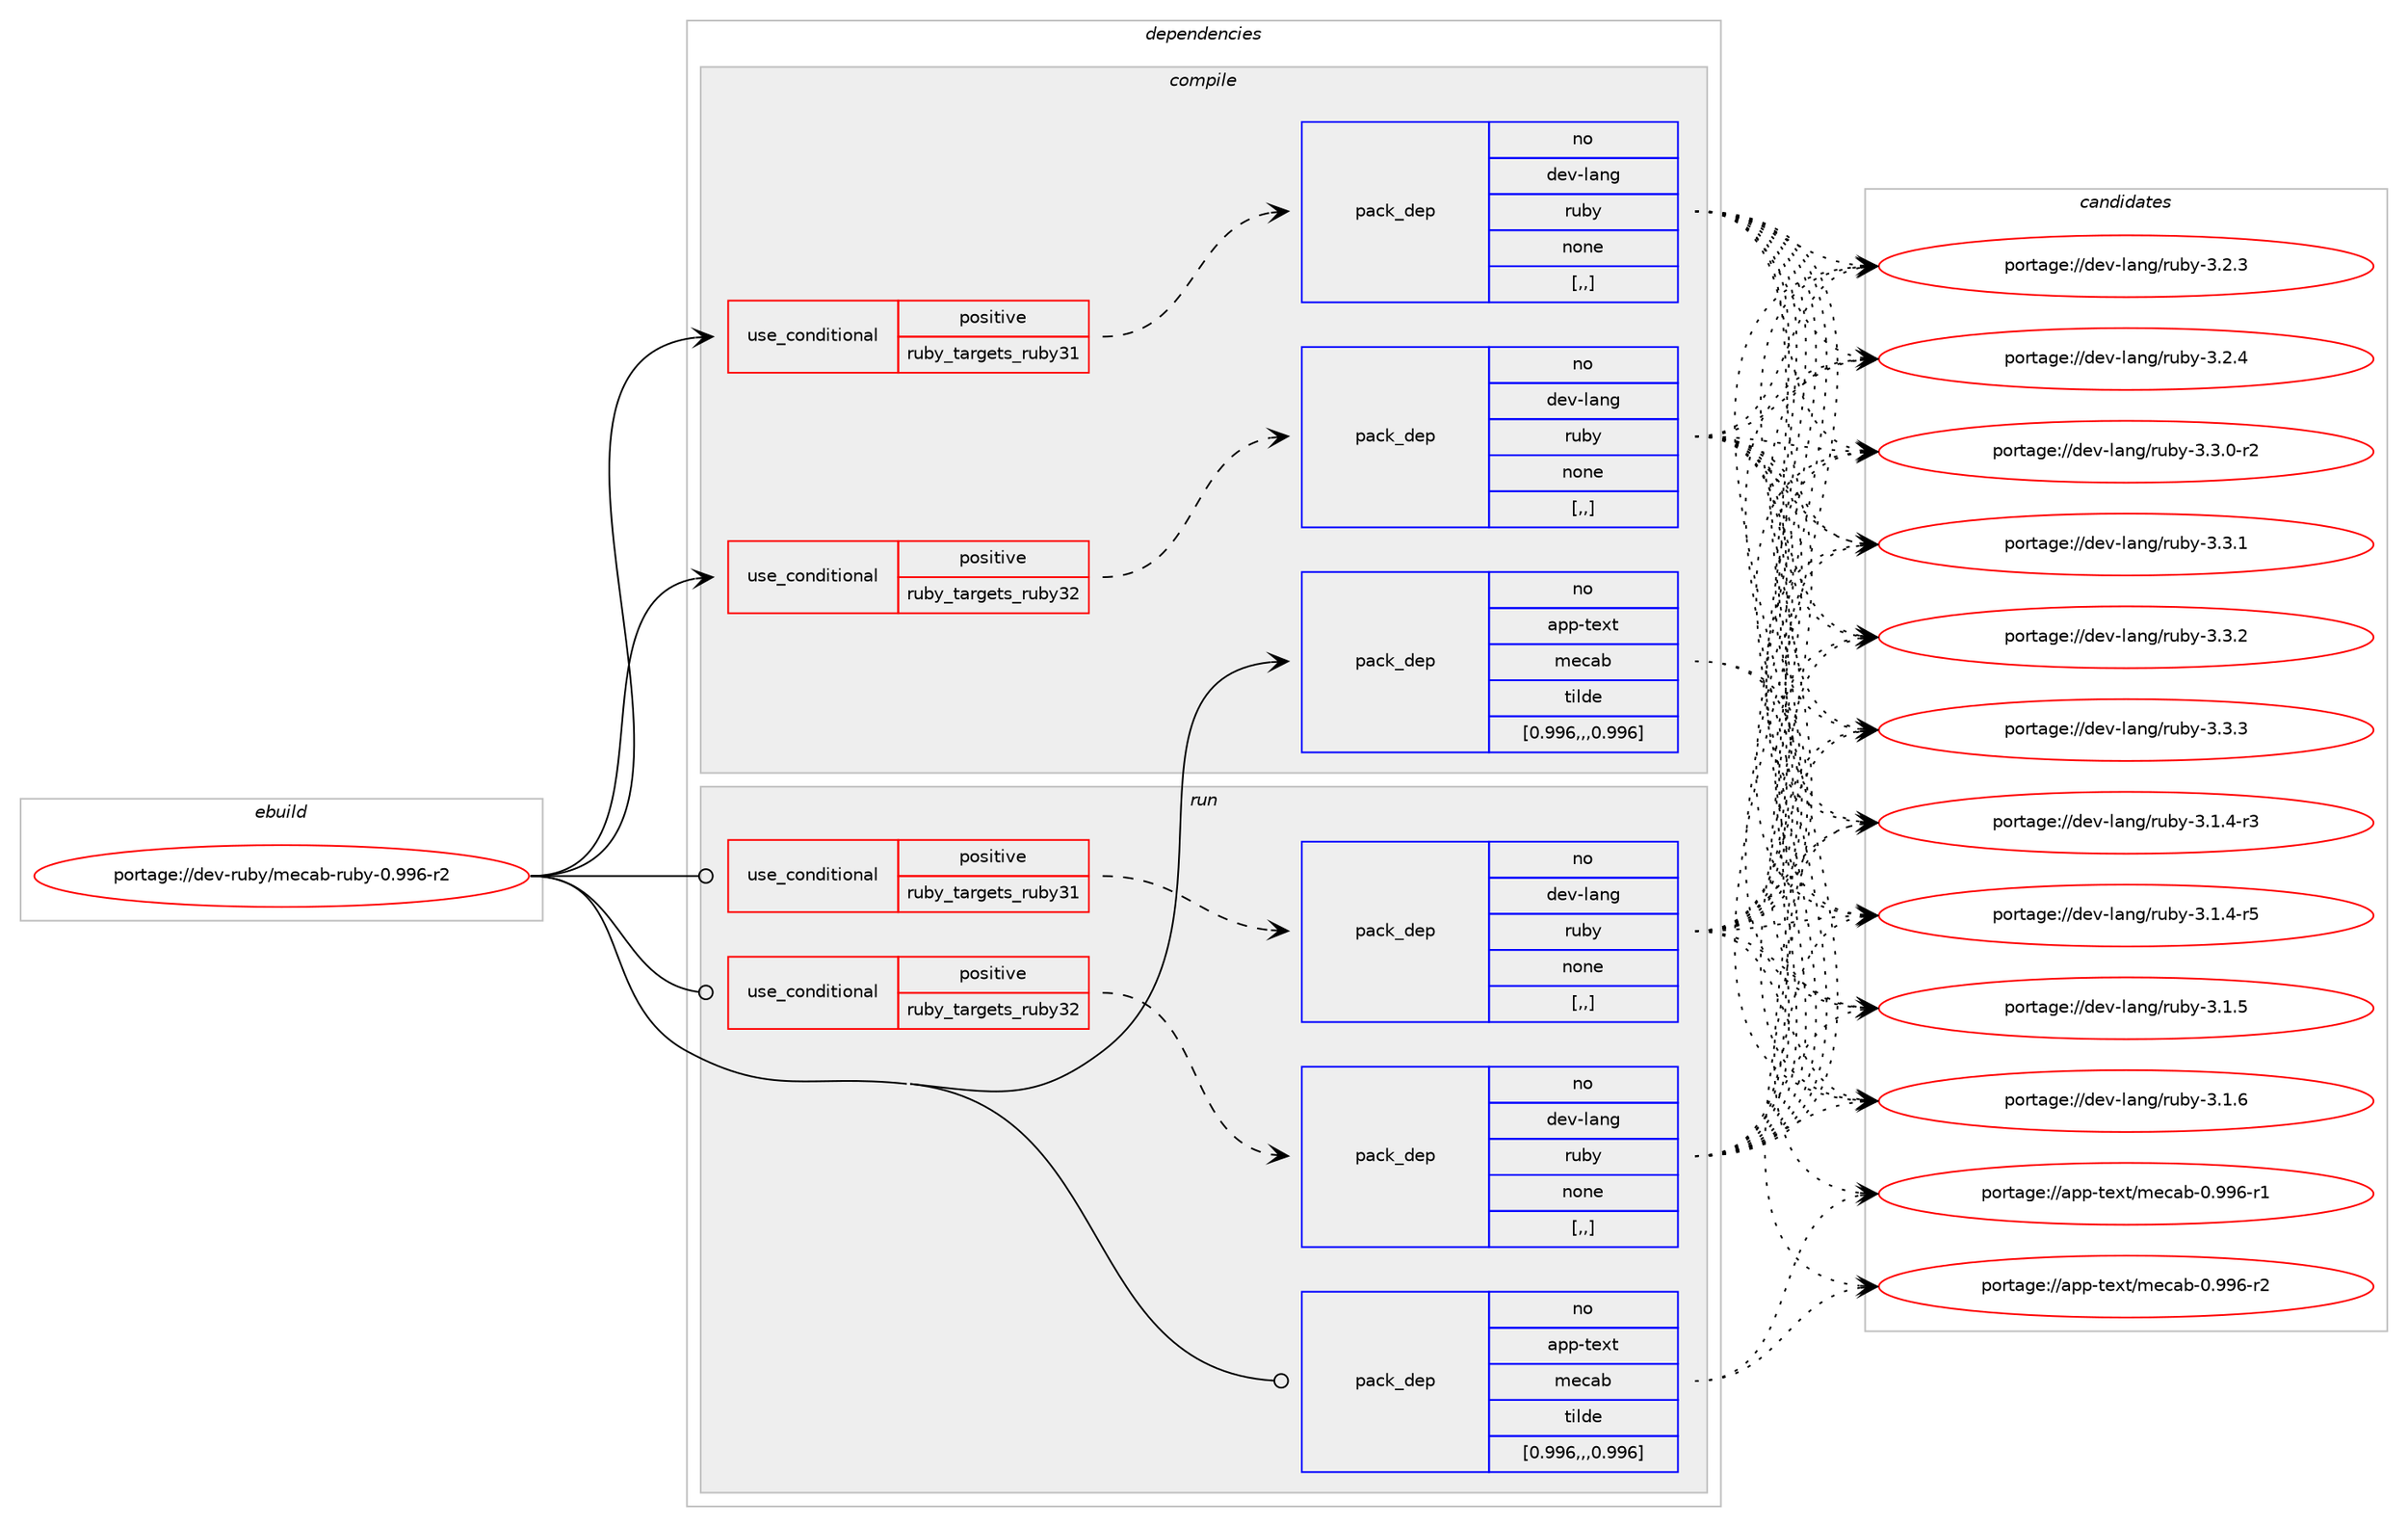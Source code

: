 digraph prolog {

# *************
# Graph options
# *************

newrank=true;
concentrate=true;
compound=true;
graph [rankdir=LR,fontname=Helvetica,fontsize=10,ranksep=1.5];#, ranksep=2.5, nodesep=0.2];
edge  [arrowhead=vee];
node  [fontname=Helvetica,fontsize=10];

# **********
# The ebuild
# **********

subgraph cluster_leftcol {
color=gray;
rank=same;
label=<<i>ebuild</i>>;
id [label="portage://dev-ruby/mecab-ruby-0.996-r2", color=red, width=4, href="../dev-ruby/mecab-ruby-0.996-r2.svg"];
}

# ****************
# The dependencies
# ****************

subgraph cluster_midcol {
color=gray;
label=<<i>dependencies</i>>;
subgraph cluster_compile {
fillcolor="#eeeeee";
style=filled;
label=<<i>compile</i>>;
subgraph cond49032 {
dependency185349 [label=<<TABLE BORDER="0" CELLBORDER="1" CELLSPACING="0" CELLPADDING="4"><TR><TD ROWSPAN="3" CELLPADDING="10">use_conditional</TD></TR><TR><TD>positive</TD></TR><TR><TD>ruby_targets_ruby31</TD></TR></TABLE>>, shape=none, color=red];
subgraph pack135011 {
dependency185350 [label=<<TABLE BORDER="0" CELLBORDER="1" CELLSPACING="0" CELLPADDING="4" WIDTH="220"><TR><TD ROWSPAN="6" CELLPADDING="30">pack_dep</TD></TR><TR><TD WIDTH="110">no</TD></TR><TR><TD>dev-lang</TD></TR><TR><TD>ruby</TD></TR><TR><TD>none</TD></TR><TR><TD>[,,]</TD></TR></TABLE>>, shape=none, color=blue];
}
dependency185349:e -> dependency185350:w [weight=20,style="dashed",arrowhead="vee"];
}
id:e -> dependency185349:w [weight=20,style="solid",arrowhead="vee"];
subgraph cond49033 {
dependency185351 [label=<<TABLE BORDER="0" CELLBORDER="1" CELLSPACING="0" CELLPADDING="4"><TR><TD ROWSPAN="3" CELLPADDING="10">use_conditional</TD></TR><TR><TD>positive</TD></TR><TR><TD>ruby_targets_ruby32</TD></TR></TABLE>>, shape=none, color=red];
subgraph pack135012 {
dependency185352 [label=<<TABLE BORDER="0" CELLBORDER="1" CELLSPACING="0" CELLPADDING="4" WIDTH="220"><TR><TD ROWSPAN="6" CELLPADDING="30">pack_dep</TD></TR><TR><TD WIDTH="110">no</TD></TR><TR><TD>dev-lang</TD></TR><TR><TD>ruby</TD></TR><TR><TD>none</TD></TR><TR><TD>[,,]</TD></TR></TABLE>>, shape=none, color=blue];
}
dependency185351:e -> dependency185352:w [weight=20,style="dashed",arrowhead="vee"];
}
id:e -> dependency185351:w [weight=20,style="solid",arrowhead="vee"];
subgraph pack135013 {
dependency185353 [label=<<TABLE BORDER="0" CELLBORDER="1" CELLSPACING="0" CELLPADDING="4" WIDTH="220"><TR><TD ROWSPAN="6" CELLPADDING="30">pack_dep</TD></TR><TR><TD WIDTH="110">no</TD></TR><TR><TD>app-text</TD></TR><TR><TD>mecab</TD></TR><TR><TD>tilde</TD></TR><TR><TD>[0.996,,,0.996]</TD></TR></TABLE>>, shape=none, color=blue];
}
id:e -> dependency185353:w [weight=20,style="solid",arrowhead="vee"];
}
subgraph cluster_compileandrun {
fillcolor="#eeeeee";
style=filled;
label=<<i>compile and run</i>>;
}
subgraph cluster_run {
fillcolor="#eeeeee";
style=filled;
label=<<i>run</i>>;
subgraph cond49034 {
dependency185354 [label=<<TABLE BORDER="0" CELLBORDER="1" CELLSPACING="0" CELLPADDING="4"><TR><TD ROWSPAN="3" CELLPADDING="10">use_conditional</TD></TR><TR><TD>positive</TD></TR><TR><TD>ruby_targets_ruby31</TD></TR></TABLE>>, shape=none, color=red];
subgraph pack135014 {
dependency185355 [label=<<TABLE BORDER="0" CELLBORDER="1" CELLSPACING="0" CELLPADDING="4" WIDTH="220"><TR><TD ROWSPAN="6" CELLPADDING="30">pack_dep</TD></TR><TR><TD WIDTH="110">no</TD></TR><TR><TD>dev-lang</TD></TR><TR><TD>ruby</TD></TR><TR><TD>none</TD></TR><TR><TD>[,,]</TD></TR></TABLE>>, shape=none, color=blue];
}
dependency185354:e -> dependency185355:w [weight=20,style="dashed",arrowhead="vee"];
}
id:e -> dependency185354:w [weight=20,style="solid",arrowhead="odot"];
subgraph cond49035 {
dependency185356 [label=<<TABLE BORDER="0" CELLBORDER="1" CELLSPACING="0" CELLPADDING="4"><TR><TD ROWSPAN="3" CELLPADDING="10">use_conditional</TD></TR><TR><TD>positive</TD></TR><TR><TD>ruby_targets_ruby32</TD></TR></TABLE>>, shape=none, color=red];
subgraph pack135015 {
dependency185357 [label=<<TABLE BORDER="0" CELLBORDER="1" CELLSPACING="0" CELLPADDING="4" WIDTH="220"><TR><TD ROWSPAN="6" CELLPADDING="30">pack_dep</TD></TR><TR><TD WIDTH="110">no</TD></TR><TR><TD>dev-lang</TD></TR><TR><TD>ruby</TD></TR><TR><TD>none</TD></TR><TR><TD>[,,]</TD></TR></TABLE>>, shape=none, color=blue];
}
dependency185356:e -> dependency185357:w [weight=20,style="dashed",arrowhead="vee"];
}
id:e -> dependency185356:w [weight=20,style="solid",arrowhead="odot"];
subgraph pack135016 {
dependency185358 [label=<<TABLE BORDER="0" CELLBORDER="1" CELLSPACING="0" CELLPADDING="4" WIDTH="220"><TR><TD ROWSPAN="6" CELLPADDING="30">pack_dep</TD></TR><TR><TD WIDTH="110">no</TD></TR><TR><TD>app-text</TD></TR><TR><TD>mecab</TD></TR><TR><TD>tilde</TD></TR><TR><TD>[0.996,,,0.996]</TD></TR></TABLE>>, shape=none, color=blue];
}
id:e -> dependency185358:w [weight=20,style="solid",arrowhead="odot"];
}
}

# **************
# The candidates
# **************

subgraph cluster_choices {
rank=same;
color=gray;
label=<<i>candidates</i>>;

subgraph choice135011 {
color=black;
nodesep=1;
choice100101118451089711010347114117981214551464946524511451 [label="portage://dev-lang/ruby-3.1.4-r3", color=red, width=4,href="../dev-lang/ruby-3.1.4-r3.svg"];
choice100101118451089711010347114117981214551464946524511453 [label="portage://dev-lang/ruby-3.1.4-r5", color=red, width=4,href="../dev-lang/ruby-3.1.4-r5.svg"];
choice10010111845108971101034711411798121455146494653 [label="portage://dev-lang/ruby-3.1.5", color=red, width=4,href="../dev-lang/ruby-3.1.5.svg"];
choice10010111845108971101034711411798121455146494654 [label="portage://dev-lang/ruby-3.1.6", color=red, width=4,href="../dev-lang/ruby-3.1.6.svg"];
choice10010111845108971101034711411798121455146504651 [label="portage://dev-lang/ruby-3.2.3", color=red, width=4,href="../dev-lang/ruby-3.2.3.svg"];
choice10010111845108971101034711411798121455146504652 [label="portage://dev-lang/ruby-3.2.4", color=red, width=4,href="../dev-lang/ruby-3.2.4.svg"];
choice100101118451089711010347114117981214551465146484511450 [label="portage://dev-lang/ruby-3.3.0-r2", color=red, width=4,href="../dev-lang/ruby-3.3.0-r2.svg"];
choice10010111845108971101034711411798121455146514649 [label="portage://dev-lang/ruby-3.3.1", color=red, width=4,href="../dev-lang/ruby-3.3.1.svg"];
choice10010111845108971101034711411798121455146514650 [label="portage://dev-lang/ruby-3.3.2", color=red, width=4,href="../dev-lang/ruby-3.3.2.svg"];
choice10010111845108971101034711411798121455146514651 [label="portage://dev-lang/ruby-3.3.3", color=red, width=4,href="../dev-lang/ruby-3.3.3.svg"];
dependency185350:e -> choice100101118451089711010347114117981214551464946524511451:w [style=dotted,weight="100"];
dependency185350:e -> choice100101118451089711010347114117981214551464946524511453:w [style=dotted,weight="100"];
dependency185350:e -> choice10010111845108971101034711411798121455146494653:w [style=dotted,weight="100"];
dependency185350:e -> choice10010111845108971101034711411798121455146494654:w [style=dotted,weight="100"];
dependency185350:e -> choice10010111845108971101034711411798121455146504651:w [style=dotted,weight="100"];
dependency185350:e -> choice10010111845108971101034711411798121455146504652:w [style=dotted,weight="100"];
dependency185350:e -> choice100101118451089711010347114117981214551465146484511450:w [style=dotted,weight="100"];
dependency185350:e -> choice10010111845108971101034711411798121455146514649:w [style=dotted,weight="100"];
dependency185350:e -> choice10010111845108971101034711411798121455146514650:w [style=dotted,weight="100"];
dependency185350:e -> choice10010111845108971101034711411798121455146514651:w [style=dotted,weight="100"];
}
subgraph choice135012 {
color=black;
nodesep=1;
choice100101118451089711010347114117981214551464946524511451 [label="portage://dev-lang/ruby-3.1.4-r3", color=red, width=4,href="../dev-lang/ruby-3.1.4-r3.svg"];
choice100101118451089711010347114117981214551464946524511453 [label="portage://dev-lang/ruby-3.1.4-r5", color=red, width=4,href="../dev-lang/ruby-3.1.4-r5.svg"];
choice10010111845108971101034711411798121455146494653 [label="portage://dev-lang/ruby-3.1.5", color=red, width=4,href="../dev-lang/ruby-3.1.5.svg"];
choice10010111845108971101034711411798121455146494654 [label="portage://dev-lang/ruby-3.1.6", color=red, width=4,href="../dev-lang/ruby-3.1.6.svg"];
choice10010111845108971101034711411798121455146504651 [label="portage://dev-lang/ruby-3.2.3", color=red, width=4,href="../dev-lang/ruby-3.2.3.svg"];
choice10010111845108971101034711411798121455146504652 [label="portage://dev-lang/ruby-3.2.4", color=red, width=4,href="../dev-lang/ruby-3.2.4.svg"];
choice100101118451089711010347114117981214551465146484511450 [label="portage://dev-lang/ruby-3.3.0-r2", color=red, width=4,href="../dev-lang/ruby-3.3.0-r2.svg"];
choice10010111845108971101034711411798121455146514649 [label="portage://dev-lang/ruby-3.3.1", color=red, width=4,href="../dev-lang/ruby-3.3.1.svg"];
choice10010111845108971101034711411798121455146514650 [label="portage://dev-lang/ruby-3.3.2", color=red, width=4,href="../dev-lang/ruby-3.3.2.svg"];
choice10010111845108971101034711411798121455146514651 [label="portage://dev-lang/ruby-3.3.3", color=red, width=4,href="../dev-lang/ruby-3.3.3.svg"];
dependency185352:e -> choice100101118451089711010347114117981214551464946524511451:w [style=dotted,weight="100"];
dependency185352:e -> choice100101118451089711010347114117981214551464946524511453:w [style=dotted,weight="100"];
dependency185352:e -> choice10010111845108971101034711411798121455146494653:w [style=dotted,weight="100"];
dependency185352:e -> choice10010111845108971101034711411798121455146494654:w [style=dotted,weight="100"];
dependency185352:e -> choice10010111845108971101034711411798121455146504651:w [style=dotted,weight="100"];
dependency185352:e -> choice10010111845108971101034711411798121455146504652:w [style=dotted,weight="100"];
dependency185352:e -> choice100101118451089711010347114117981214551465146484511450:w [style=dotted,weight="100"];
dependency185352:e -> choice10010111845108971101034711411798121455146514649:w [style=dotted,weight="100"];
dependency185352:e -> choice10010111845108971101034711411798121455146514650:w [style=dotted,weight="100"];
dependency185352:e -> choice10010111845108971101034711411798121455146514651:w [style=dotted,weight="100"];
}
subgraph choice135013 {
color=black;
nodesep=1;
choice9711211245116101120116471091019997984548465757544511449 [label="portage://app-text/mecab-0.996-r1", color=red, width=4,href="../app-text/mecab-0.996-r1.svg"];
choice9711211245116101120116471091019997984548465757544511450 [label="portage://app-text/mecab-0.996-r2", color=red, width=4,href="../app-text/mecab-0.996-r2.svg"];
dependency185353:e -> choice9711211245116101120116471091019997984548465757544511449:w [style=dotted,weight="100"];
dependency185353:e -> choice9711211245116101120116471091019997984548465757544511450:w [style=dotted,weight="100"];
}
subgraph choice135014 {
color=black;
nodesep=1;
choice100101118451089711010347114117981214551464946524511451 [label="portage://dev-lang/ruby-3.1.4-r3", color=red, width=4,href="../dev-lang/ruby-3.1.4-r3.svg"];
choice100101118451089711010347114117981214551464946524511453 [label="portage://dev-lang/ruby-3.1.4-r5", color=red, width=4,href="../dev-lang/ruby-3.1.4-r5.svg"];
choice10010111845108971101034711411798121455146494653 [label="portage://dev-lang/ruby-3.1.5", color=red, width=4,href="../dev-lang/ruby-3.1.5.svg"];
choice10010111845108971101034711411798121455146494654 [label="portage://dev-lang/ruby-3.1.6", color=red, width=4,href="../dev-lang/ruby-3.1.6.svg"];
choice10010111845108971101034711411798121455146504651 [label="portage://dev-lang/ruby-3.2.3", color=red, width=4,href="../dev-lang/ruby-3.2.3.svg"];
choice10010111845108971101034711411798121455146504652 [label="portage://dev-lang/ruby-3.2.4", color=red, width=4,href="../dev-lang/ruby-3.2.4.svg"];
choice100101118451089711010347114117981214551465146484511450 [label="portage://dev-lang/ruby-3.3.0-r2", color=red, width=4,href="../dev-lang/ruby-3.3.0-r2.svg"];
choice10010111845108971101034711411798121455146514649 [label="portage://dev-lang/ruby-3.3.1", color=red, width=4,href="../dev-lang/ruby-3.3.1.svg"];
choice10010111845108971101034711411798121455146514650 [label="portage://dev-lang/ruby-3.3.2", color=red, width=4,href="../dev-lang/ruby-3.3.2.svg"];
choice10010111845108971101034711411798121455146514651 [label="portage://dev-lang/ruby-3.3.3", color=red, width=4,href="../dev-lang/ruby-3.3.3.svg"];
dependency185355:e -> choice100101118451089711010347114117981214551464946524511451:w [style=dotted,weight="100"];
dependency185355:e -> choice100101118451089711010347114117981214551464946524511453:w [style=dotted,weight="100"];
dependency185355:e -> choice10010111845108971101034711411798121455146494653:w [style=dotted,weight="100"];
dependency185355:e -> choice10010111845108971101034711411798121455146494654:w [style=dotted,weight="100"];
dependency185355:e -> choice10010111845108971101034711411798121455146504651:w [style=dotted,weight="100"];
dependency185355:e -> choice10010111845108971101034711411798121455146504652:w [style=dotted,weight="100"];
dependency185355:e -> choice100101118451089711010347114117981214551465146484511450:w [style=dotted,weight="100"];
dependency185355:e -> choice10010111845108971101034711411798121455146514649:w [style=dotted,weight="100"];
dependency185355:e -> choice10010111845108971101034711411798121455146514650:w [style=dotted,weight="100"];
dependency185355:e -> choice10010111845108971101034711411798121455146514651:w [style=dotted,weight="100"];
}
subgraph choice135015 {
color=black;
nodesep=1;
choice100101118451089711010347114117981214551464946524511451 [label="portage://dev-lang/ruby-3.1.4-r3", color=red, width=4,href="../dev-lang/ruby-3.1.4-r3.svg"];
choice100101118451089711010347114117981214551464946524511453 [label="portage://dev-lang/ruby-3.1.4-r5", color=red, width=4,href="../dev-lang/ruby-3.1.4-r5.svg"];
choice10010111845108971101034711411798121455146494653 [label="portage://dev-lang/ruby-3.1.5", color=red, width=4,href="../dev-lang/ruby-3.1.5.svg"];
choice10010111845108971101034711411798121455146494654 [label="portage://dev-lang/ruby-3.1.6", color=red, width=4,href="../dev-lang/ruby-3.1.6.svg"];
choice10010111845108971101034711411798121455146504651 [label="portage://dev-lang/ruby-3.2.3", color=red, width=4,href="../dev-lang/ruby-3.2.3.svg"];
choice10010111845108971101034711411798121455146504652 [label="portage://dev-lang/ruby-3.2.4", color=red, width=4,href="../dev-lang/ruby-3.2.4.svg"];
choice100101118451089711010347114117981214551465146484511450 [label="portage://dev-lang/ruby-3.3.0-r2", color=red, width=4,href="../dev-lang/ruby-3.3.0-r2.svg"];
choice10010111845108971101034711411798121455146514649 [label="portage://dev-lang/ruby-3.3.1", color=red, width=4,href="../dev-lang/ruby-3.3.1.svg"];
choice10010111845108971101034711411798121455146514650 [label="portage://dev-lang/ruby-3.3.2", color=red, width=4,href="../dev-lang/ruby-3.3.2.svg"];
choice10010111845108971101034711411798121455146514651 [label="portage://dev-lang/ruby-3.3.3", color=red, width=4,href="../dev-lang/ruby-3.3.3.svg"];
dependency185357:e -> choice100101118451089711010347114117981214551464946524511451:w [style=dotted,weight="100"];
dependency185357:e -> choice100101118451089711010347114117981214551464946524511453:w [style=dotted,weight="100"];
dependency185357:e -> choice10010111845108971101034711411798121455146494653:w [style=dotted,weight="100"];
dependency185357:e -> choice10010111845108971101034711411798121455146494654:w [style=dotted,weight="100"];
dependency185357:e -> choice10010111845108971101034711411798121455146504651:w [style=dotted,weight="100"];
dependency185357:e -> choice10010111845108971101034711411798121455146504652:w [style=dotted,weight="100"];
dependency185357:e -> choice100101118451089711010347114117981214551465146484511450:w [style=dotted,weight="100"];
dependency185357:e -> choice10010111845108971101034711411798121455146514649:w [style=dotted,weight="100"];
dependency185357:e -> choice10010111845108971101034711411798121455146514650:w [style=dotted,weight="100"];
dependency185357:e -> choice10010111845108971101034711411798121455146514651:w [style=dotted,weight="100"];
}
subgraph choice135016 {
color=black;
nodesep=1;
choice9711211245116101120116471091019997984548465757544511449 [label="portage://app-text/mecab-0.996-r1", color=red, width=4,href="../app-text/mecab-0.996-r1.svg"];
choice9711211245116101120116471091019997984548465757544511450 [label="portage://app-text/mecab-0.996-r2", color=red, width=4,href="../app-text/mecab-0.996-r2.svg"];
dependency185358:e -> choice9711211245116101120116471091019997984548465757544511449:w [style=dotted,weight="100"];
dependency185358:e -> choice9711211245116101120116471091019997984548465757544511450:w [style=dotted,weight="100"];
}
}

}
